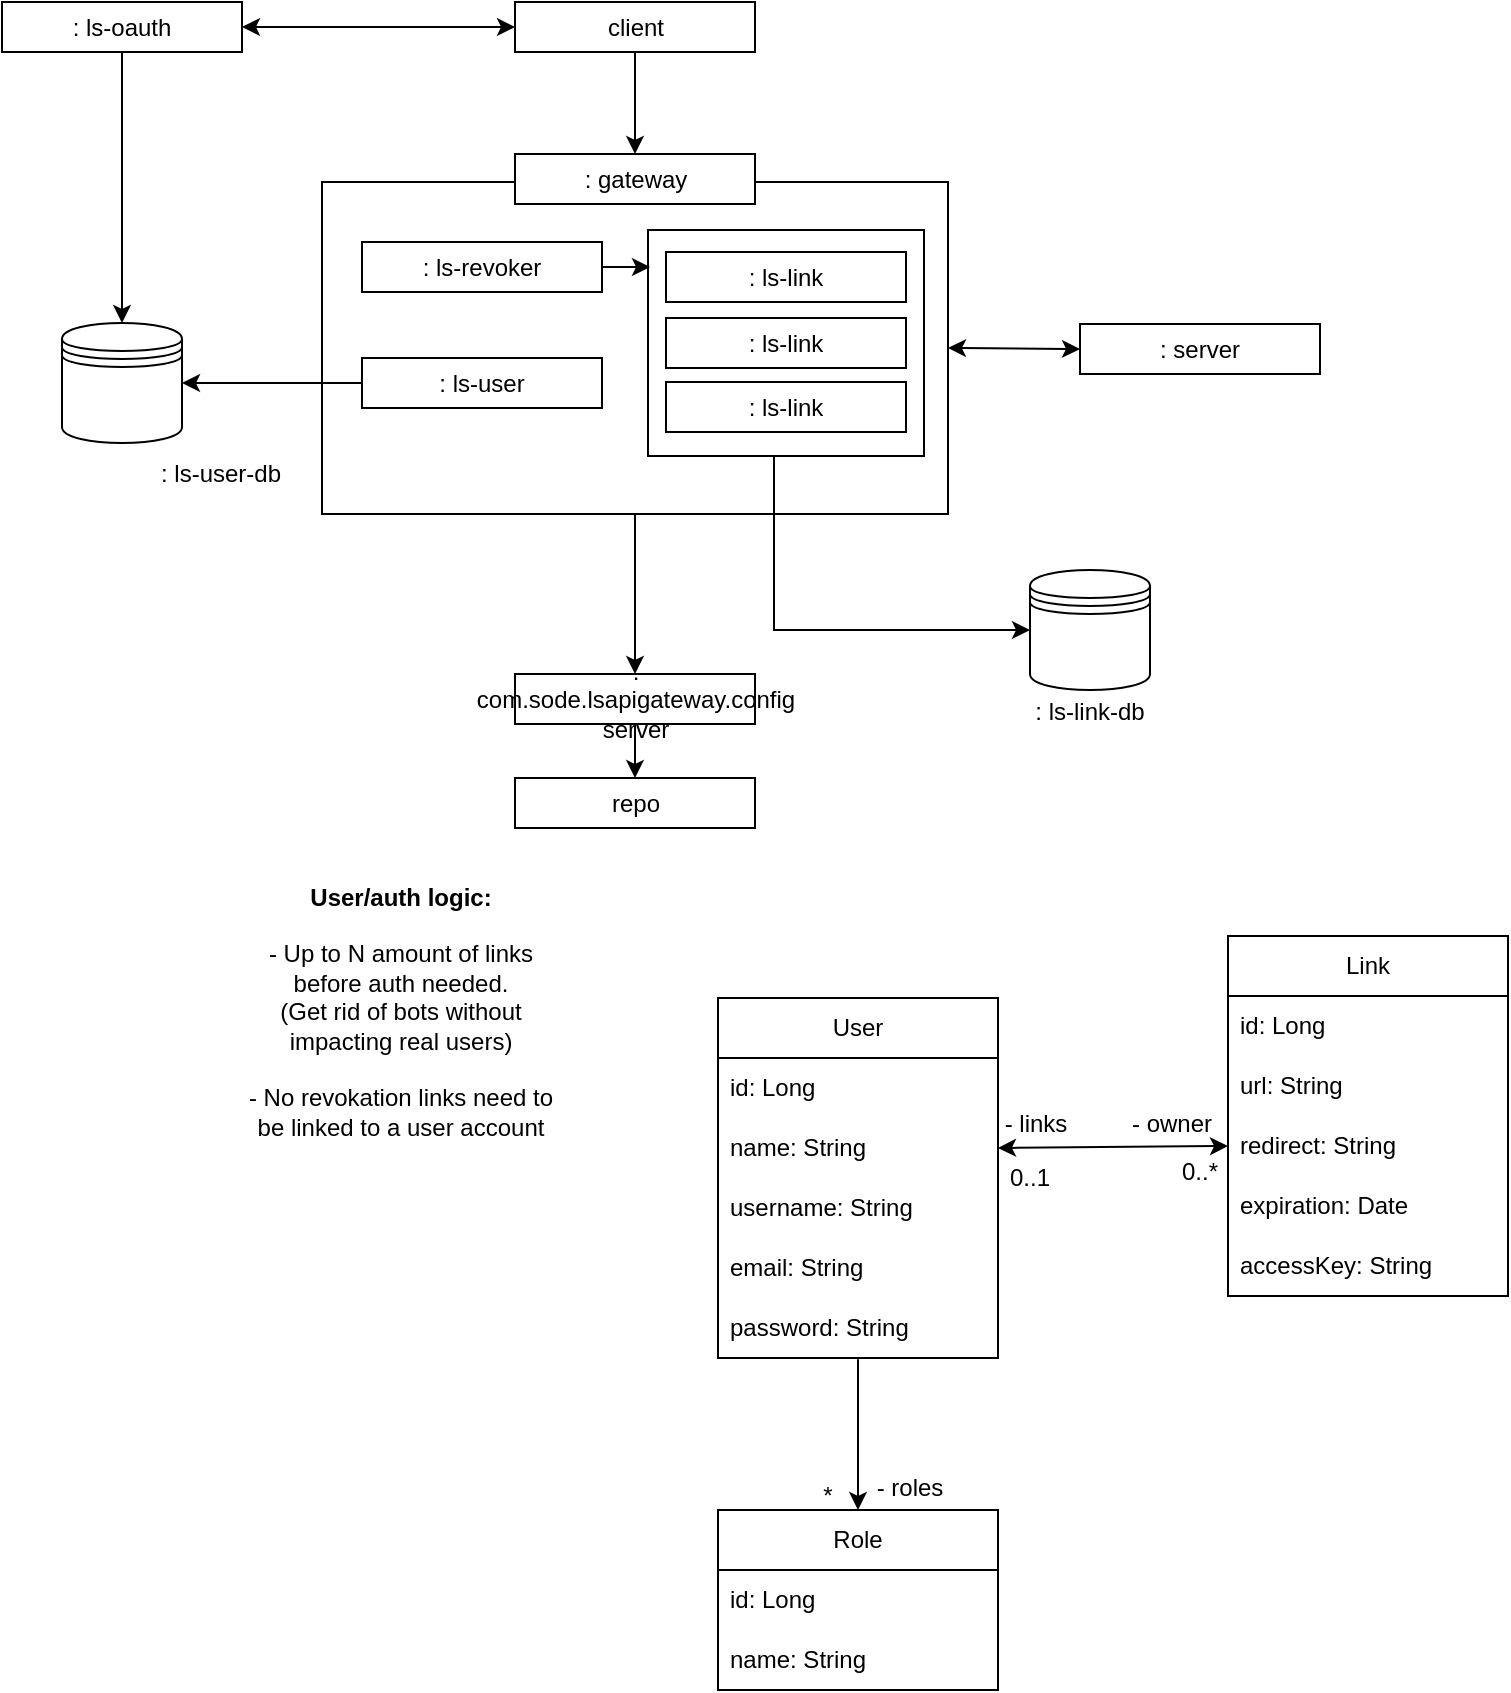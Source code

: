 <mxfile version="26.2.15" pages="2">
  <diagram id="C5RBs43oDa-KdzZeNtuy" name="domain_model">
    <mxGraphModel dx="1760" dy="773" grid="0" gridSize="10" guides="1" tooltips="1" connect="1" arrows="1" fold="1" page="1" pageScale="1" pageWidth="827" pageHeight="1169" math="0" shadow="0">
      <root>
        <mxCell id="WIyWlLk6GJQsqaUBKTNV-0" />
        <mxCell id="WIyWlLk6GJQsqaUBKTNV-1" parent="WIyWlLk6GJQsqaUBKTNV-0" />
        <mxCell id="RKXpFWwbYSsv7HsjDNY_-5" style="edgeStyle=orthogonalEdgeStyle;rounded=0;orthogonalLoop=1;jettySize=auto;html=1;entryX=0.5;entryY=0;entryDx=0;entryDy=0;" parent="WIyWlLk6GJQsqaUBKTNV-1" source="RKXpFWwbYSsv7HsjDNY_-0" target="RKXpFWwbYSsv7HsjDNY_-1" edge="1">
          <mxGeometry relative="1" as="geometry" />
        </mxCell>
        <mxCell id="RKXpFWwbYSsv7HsjDNY_-0" value="client" style="rounded=0;whiteSpace=wrap;html=1;" parent="WIyWlLk6GJQsqaUBKTNV-1" vertex="1">
          <mxGeometry x="209.5" y="77" width="120" height="25" as="geometry" />
        </mxCell>
        <mxCell id="RKXpFWwbYSsv7HsjDNY_-20" style="edgeStyle=orthogonalEdgeStyle;rounded=0;orthogonalLoop=1;jettySize=auto;html=1;entryX=0.5;entryY=0;entryDx=0;entryDy=0;" parent="WIyWlLk6GJQsqaUBKTNV-1" source="RKXpFWwbYSsv7HsjDNY_-3" target="RKXpFWwbYSsv7HsjDNY_-17" edge="1">
          <mxGeometry relative="1" as="geometry" />
        </mxCell>
        <mxCell id="RKXpFWwbYSsv7HsjDNY_-3" value="" style="rounded=0;whiteSpace=wrap;html=1;" parent="WIyWlLk6GJQsqaUBKTNV-1" vertex="1">
          <mxGeometry x="113" y="167" width="313" height="166" as="geometry" />
        </mxCell>
        <mxCell id="RKXpFWwbYSsv7HsjDNY_-1" value=": gateway" style="rounded=0;whiteSpace=wrap;html=1;" parent="WIyWlLk6GJQsqaUBKTNV-1" vertex="1">
          <mxGeometry x="209.5" y="153" width="120" height="25" as="geometry" />
        </mxCell>
        <mxCell id="0In7OfJvTDoDWBjCthFD-1" style="edgeStyle=orthogonalEdgeStyle;rounded=0;orthogonalLoop=1;jettySize=auto;html=1;entryX=0.5;entryY=0;entryDx=0;entryDy=0;" edge="1" parent="WIyWlLk6GJQsqaUBKTNV-1" source="RKXpFWwbYSsv7HsjDNY_-7" target="RKXpFWwbYSsv7HsjDNY_-16">
          <mxGeometry relative="1" as="geometry" />
        </mxCell>
        <mxCell id="RKXpFWwbYSsv7HsjDNY_-7" value=": ls-oauth" style="rounded=0;whiteSpace=wrap;html=1;" parent="WIyWlLk6GJQsqaUBKTNV-1" vertex="1">
          <mxGeometry x="-47" y="77" width="120" height="25" as="geometry" />
        </mxCell>
        <mxCell id="0In7OfJvTDoDWBjCthFD-0" style="edgeStyle=orthogonalEdgeStyle;rounded=0;orthogonalLoop=1;jettySize=auto;html=1;entryX=1;entryY=0.5;entryDx=0;entryDy=0;" edge="1" parent="WIyWlLk6GJQsqaUBKTNV-1" source="RKXpFWwbYSsv7HsjDNY_-8" target="RKXpFWwbYSsv7HsjDNY_-16">
          <mxGeometry relative="1" as="geometry" />
        </mxCell>
        <mxCell id="RKXpFWwbYSsv7HsjDNY_-8" value=": ls-user" style="rounded=0;whiteSpace=wrap;html=1;" parent="WIyWlLk6GJQsqaUBKTNV-1" vertex="1">
          <mxGeometry x="133" y="255" width="120" height="25" as="geometry" />
        </mxCell>
        <mxCell id="RKXpFWwbYSsv7HsjDNY_-11" value=": ls-revoker" style="rounded=0;whiteSpace=wrap;html=1;" parent="WIyWlLk6GJQsqaUBKTNV-1" vertex="1">
          <mxGeometry x="133" y="197" width="120" height="25" as="geometry" />
        </mxCell>
        <mxCell id="RKXpFWwbYSsv7HsjDNY_-23" style="edgeStyle=orthogonalEdgeStyle;rounded=0;orthogonalLoop=1;jettySize=auto;html=1;entryX=0;entryY=0.5;entryDx=0;entryDy=0;" parent="WIyWlLk6GJQsqaUBKTNV-1" source="RKXpFWwbYSsv7HsjDNY_-12" target="RKXpFWwbYSsv7HsjDNY_-15" edge="1">
          <mxGeometry relative="1" as="geometry">
            <Array as="points">
              <mxPoint x="339" y="391" />
            </Array>
          </mxGeometry>
        </mxCell>
        <mxCell id="RKXpFWwbYSsv7HsjDNY_-13" value="&lt;b&gt;User/auth logic:&lt;/b&gt;&lt;div&gt;&lt;b&gt;&lt;br&gt;&lt;/b&gt;&lt;div&gt;- Up to N amount of links before auth needed.&lt;/div&gt;&lt;div&gt;&lt;span style=&quot;background-color: transparent; color: light-dark(rgb(0, 0, 0), rgb(255, 255, 255));&quot;&gt;(Get rid of bots without impacting real users)&lt;/span&gt;&lt;/div&gt;&lt;div&gt;&lt;br&gt;&lt;/div&gt;&lt;div&gt;- No revokation links need to be linked to a user account&lt;/div&gt;&lt;div&gt;&lt;br&gt;&lt;/div&gt;&lt;/div&gt;" style="text;html=1;align=center;verticalAlign=middle;whiteSpace=wrap;rounded=0;" parent="WIyWlLk6GJQsqaUBKTNV-1" vertex="1">
          <mxGeometry x="69" y="513" width="167" height="152" as="geometry" />
        </mxCell>
        <mxCell id="RKXpFWwbYSsv7HsjDNY_-14" value=": server" style="rounded=0;whiteSpace=wrap;html=1;" parent="WIyWlLk6GJQsqaUBKTNV-1" vertex="1">
          <mxGeometry x="492" y="238" width="120" height="25" as="geometry" />
        </mxCell>
        <mxCell id="RKXpFWwbYSsv7HsjDNY_-15" value="" style="shape=datastore;whiteSpace=wrap;html=1;" parent="WIyWlLk6GJQsqaUBKTNV-1" vertex="1">
          <mxGeometry x="467" y="361" width="60" height="60" as="geometry" />
        </mxCell>
        <mxCell id="RKXpFWwbYSsv7HsjDNY_-16" value="" style="shape=datastore;whiteSpace=wrap;html=1;" parent="WIyWlLk6GJQsqaUBKTNV-1" vertex="1">
          <mxGeometry x="-17" y="237.5" width="60" height="60" as="geometry" />
        </mxCell>
        <mxCell id="RKXpFWwbYSsv7HsjDNY_-21" style="edgeStyle=orthogonalEdgeStyle;rounded=0;orthogonalLoop=1;jettySize=auto;html=1;entryX=0.5;entryY=0;entryDx=0;entryDy=0;" parent="WIyWlLk6GJQsqaUBKTNV-1" source="RKXpFWwbYSsv7HsjDNY_-17" target="RKXpFWwbYSsv7HsjDNY_-18" edge="1">
          <mxGeometry relative="1" as="geometry" />
        </mxCell>
        <mxCell id="RKXpFWwbYSsv7HsjDNY_-17" value=": com.sode.lsapigateway.config server" style="rounded=0;whiteSpace=wrap;html=1;" parent="WIyWlLk6GJQsqaUBKTNV-1" vertex="1">
          <mxGeometry x="209.5" y="413" width="120" height="25" as="geometry" />
        </mxCell>
        <mxCell id="RKXpFWwbYSsv7HsjDNY_-18" value="repo" style="rounded=0;whiteSpace=wrap;html=1;" parent="WIyWlLk6GJQsqaUBKTNV-1" vertex="1">
          <mxGeometry x="209.5" y="465" width="120" height="25" as="geometry" />
        </mxCell>
        <mxCell id="RKXpFWwbYSsv7HsjDNY_-22" value="" style="endArrow=classic;startArrow=classic;html=1;rounded=0;entryX=0;entryY=0.5;entryDx=0;entryDy=0;exitX=1;exitY=0.5;exitDx=0;exitDy=0;" parent="WIyWlLk6GJQsqaUBKTNV-1" source="RKXpFWwbYSsv7HsjDNY_-3" target="RKXpFWwbYSsv7HsjDNY_-14" edge="1">
          <mxGeometry width="50" height="50" relative="1" as="geometry">
            <mxPoint x="260" y="284" as="sourcePoint" />
            <mxPoint x="310" y="234" as="targetPoint" />
          </mxGeometry>
        </mxCell>
        <mxCell id="RKXpFWwbYSsv7HsjDNY_-28" value="" style="group" parent="WIyWlLk6GJQsqaUBKTNV-1" vertex="1" connectable="0">
          <mxGeometry x="276" y="191" width="138" height="113" as="geometry" />
        </mxCell>
        <mxCell id="RKXpFWwbYSsv7HsjDNY_-12" value="" style="rounded=0;whiteSpace=wrap;html=1;fillColor=default;" parent="RKXpFWwbYSsv7HsjDNY_-28" vertex="1">
          <mxGeometry width="138" height="113" as="geometry" />
        </mxCell>
        <mxCell id="RKXpFWwbYSsv7HsjDNY_-6" value=": ls-link" style="rounded=0;whiteSpace=wrap;html=1;" parent="RKXpFWwbYSsv7HsjDNY_-28" vertex="1">
          <mxGeometry x="9" y="11" width="120" height="25" as="geometry" />
        </mxCell>
        <mxCell id="RKXpFWwbYSsv7HsjDNY_-26" value=": ls-link" style="rounded=0;whiteSpace=wrap;html=1;" parent="RKXpFWwbYSsv7HsjDNY_-28" vertex="1">
          <mxGeometry x="9" y="44" width="120" height="25" as="geometry" />
        </mxCell>
        <mxCell id="RKXpFWwbYSsv7HsjDNY_-27" value=": ls-link" style="rounded=0;whiteSpace=wrap;html=1;" parent="RKXpFWwbYSsv7HsjDNY_-28" vertex="1">
          <mxGeometry x="9" y="76" width="120" height="25" as="geometry" />
        </mxCell>
        <mxCell id="RKXpFWwbYSsv7HsjDNY_-29" value="Link" style="swimlane;fontStyle=0;childLayout=stackLayout;horizontal=1;startSize=30;horizontalStack=0;resizeParent=1;resizeParentMax=0;resizeLast=0;collapsible=1;marginBottom=0;whiteSpace=wrap;html=1;" parent="WIyWlLk6GJQsqaUBKTNV-1" vertex="1">
          <mxGeometry x="566" y="544" width="140" height="180" as="geometry" />
        </mxCell>
        <mxCell id="RKXpFWwbYSsv7HsjDNY_-57" value="id: Long" style="text;strokeColor=none;fillColor=none;align=left;verticalAlign=middle;spacingLeft=4;spacingRight=4;overflow=hidden;points=[[0,0.5],[1,0.5]];portConstraint=eastwest;rotatable=0;whiteSpace=wrap;html=1;" parent="RKXpFWwbYSsv7HsjDNY_-29" vertex="1">
          <mxGeometry y="30" width="140" height="30" as="geometry" />
        </mxCell>
        <mxCell id="RKXpFWwbYSsv7HsjDNY_-30" value="url: String" style="text;strokeColor=none;fillColor=none;align=left;verticalAlign=middle;spacingLeft=4;spacingRight=4;overflow=hidden;points=[[0,0.5],[1,0.5]];portConstraint=eastwest;rotatable=0;whiteSpace=wrap;html=1;" parent="RKXpFWwbYSsv7HsjDNY_-29" vertex="1">
          <mxGeometry y="60" width="140" height="30" as="geometry" />
        </mxCell>
        <mxCell id="RKXpFWwbYSsv7HsjDNY_-32" value="redirect: String" style="text;strokeColor=none;fillColor=none;align=left;verticalAlign=middle;spacingLeft=4;spacingRight=4;overflow=hidden;points=[[0,0.5],[1,0.5]];portConstraint=eastwest;rotatable=0;whiteSpace=wrap;html=1;" parent="RKXpFWwbYSsv7HsjDNY_-29" vertex="1">
          <mxGeometry y="90" width="140" height="30" as="geometry" />
        </mxCell>
        <mxCell id="RKXpFWwbYSsv7HsjDNY_-31" value="expiration: Date" style="text;strokeColor=none;fillColor=none;align=left;verticalAlign=middle;spacingLeft=4;spacingRight=4;overflow=hidden;points=[[0,0.5],[1,0.5]];portConstraint=eastwest;rotatable=0;whiteSpace=wrap;html=1;" parent="RKXpFWwbYSsv7HsjDNY_-29" vertex="1">
          <mxGeometry y="120" width="140" height="30" as="geometry" />
        </mxCell>
        <mxCell id="RKXpFWwbYSsv7HsjDNY_-58" value="accessKey: String" style="text;strokeColor=none;fillColor=none;align=left;verticalAlign=middle;spacingLeft=4;spacingRight=4;overflow=hidden;points=[[0,0.5],[1,0.5]];portConstraint=eastwest;rotatable=0;whiteSpace=wrap;html=1;" parent="RKXpFWwbYSsv7HsjDNY_-29" vertex="1">
          <mxGeometry y="150" width="140" height="30" as="geometry" />
        </mxCell>
        <mxCell id="RKXpFWwbYSsv7HsjDNY_-34" value="User" style="swimlane;fontStyle=0;childLayout=stackLayout;horizontal=1;startSize=30;horizontalStack=0;resizeParent=1;resizeParentMax=0;resizeLast=0;collapsible=1;marginBottom=0;whiteSpace=wrap;html=1;" parent="WIyWlLk6GJQsqaUBKTNV-1" vertex="1">
          <mxGeometry x="311" y="575" width="140" height="180" as="geometry" />
        </mxCell>
        <mxCell id="RKXpFWwbYSsv7HsjDNY_-35" value="id: Long" style="text;strokeColor=none;fillColor=none;align=left;verticalAlign=middle;spacingLeft=4;spacingRight=4;overflow=hidden;points=[[0,0.5],[1,0.5]];portConstraint=eastwest;rotatable=0;whiteSpace=wrap;html=1;" parent="RKXpFWwbYSsv7HsjDNY_-34" vertex="1">
          <mxGeometry y="30" width="140" height="30" as="geometry" />
        </mxCell>
        <mxCell id="RKXpFWwbYSsv7HsjDNY_-36" value="name: String" style="text;strokeColor=none;fillColor=none;align=left;verticalAlign=middle;spacingLeft=4;spacingRight=4;overflow=hidden;points=[[0,0.5],[1,0.5]];portConstraint=eastwest;rotatable=0;whiteSpace=wrap;html=1;" parent="RKXpFWwbYSsv7HsjDNY_-34" vertex="1">
          <mxGeometry y="60" width="140" height="30" as="geometry" />
        </mxCell>
        <mxCell id="RKXpFWwbYSsv7HsjDNY_-56" value="username: String" style="text;strokeColor=none;fillColor=none;align=left;verticalAlign=middle;spacingLeft=4;spacingRight=4;overflow=hidden;points=[[0,0.5],[1,0.5]];portConstraint=eastwest;rotatable=0;whiteSpace=wrap;html=1;" parent="RKXpFWwbYSsv7HsjDNY_-34" vertex="1">
          <mxGeometry y="90" width="140" height="30" as="geometry" />
        </mxCell>
        <mxCell id="RKXpFWwbYSsv7HsjDNY_-37" value="email: String" style="text;strokeColor=none;fillColor=none;align=left;verticalAlign=middle;spacingLeft=4;spacingRight=4;overflow=hidden;points=[[0,0.5],[1,0.5]];portConstraint=eastwest;rotatable=0;whiteSpace=wrap;html=1;" parent="RKXpFWwbYSsv7HsjDNY_-34" vertex="1">
          <mxGeometry y="120" width="140" height="30" as="geometry" />
        </mxCell>
        <mxCell id="RKXpFWwbYSsv7HsjDNY_-38" value="password: String" style="text;strokeColor=none;fillColor=none;align=left;verticalAlign=middle;spacingLeft=4;spacingRight=4;overflow=hidden;points=[[0,0.5],[1,0.5]];portConstraint=eastwest;rotatable=0;whiteSpace=wrap;html=1;" parent="RKXpFWwbYSsv7HsjDNY_-34" vertex="1">
          <mxGeometry y="150" width="140" height="30" as="geometry" />
        </mxCell>
        <mxCell id="RKXpFWwbYSsv7HsjDNY_-41" value="" style="endArrow=classic;startArrow=classic;html=1;rounded=0;exitX=0;exitY=0.5;exitDx=0;exitDy=0;entryX=1;entryY=0.5;entryDx=0;entryDy=0;" parent="WIyWlLk6GJQsqaUBKTNV-1" source="RKXpFWwbYSsv7HsjDNY_-32" target="RKXpFWwbYSsv7HsjDNY_-36" edge="1">
          <mxGeometry width="50" height="50" relative="1" as="geometry">
            <mxPoint x="545" y="612" as="sourcePoint" />
            <mxPoint x="595" y="562" as="targetPoint" />
          </mxGeometry>
        </mxCell>
        <mxCell id="RKXpFWwbYSsv7HsjDNY_-42" value="0..1" style="text;html=1;align=center;verticalAlign=middle;whiteSpace=wrap;rounded=0;" parent="WIyWlLk6GJQsqaUBKTNV-1" vertex="1">
          <mxGeometry x="437" y="650" width="60" height="30" as="geometry" />
        </mxCell>
        <mxCell id="RKXpFWwbYSsv7HsjDNY_-43" value="0..*" style="text;html=1;align=center;verticalAlign=middle;whiteSpace=wrap;rounded=0;" parent="WIyWlLk6GJQsqaUBKTNV-1" vertex="1">
          <mxGeometry x="522" y="647" width="60" height="30" as="geometry" />
        </mxCell>
        <mxCell id="RKXpFWwbYSsv7HsjDNY_-44" value="- owner" style="text;html=1;align=center;verticalAlign=middle;whiteSpace=wrap;rounded=0;" parent="WIyWlLk6GJQsqaUBKTNV-1" vertex="1">
          <mxGeometry x="508" y="623" width="60" height="30" as="geometry" />
        </mxCell>
        <mxCell id="RKXpFWwbYSsv7HsjDNY_-46" value="Role" style="swimlane;fontStyle=0;childLayout=stackLayout;horizontal=1;startSize=30;horizontalStack=0;resizeParent=1;resizeParentMax=0;resizeLast=0;collapsible=1;marginBottom=0;whiteSpace=wrap;html=1;" parent="WIyWlLk6GJQsqaUBKTNV-1" vertex="1">
          <mxGeometry x="311" y="831" width="140" height="90" as="geometry" />
        </mxCell>
        <mxCell id="RKXpFWwbYSsv7HsjDNY_-47" value="id: Long" style="text;strokeColor=none;fillColor=none;align=left;verticalAlign=middle;spacingLeft=4;spacingRight=4;overflow=hidden;points=[[0,0.5],[1,0.5]];portConstraint=eastwest;rotatable=0;whiteSpace=wrap;html=1;" parent="RKXpFWwbYSsv7HsjDNY_-46" vertex="1">
          <mxGeometry y="30" width="140" height="30" as="geometry" />
        </mxCell>
        <mxCell id="RKXpFWwbYSsv7HsjDNY_-48" value="name: String" style="text;strokeColor=none;fillColor=none;align=left;verticalAlign=middle;spacingLeft=4;spacingRight=4;overflow=hidden;points=[[0,0.5],[1,0.5]];portConstraint=eastwest;rotatable=0;whiteSpace=wrap;html=1;" parent="RKXpFWwbYSsv7HsjDNY_-46" vertex="1">
          <mxGeometry y="60" width="140" height="30" as="geometry" />
        </mxCell>
        <mxCell id="RKXpFWwbYSsv7HsjDNY_-51" value="" style="endArrow=classic;html=1;rounded=0;exitX=0.5;exitY=1.022;exitDx=0;exitDy=0;exitPerimeter=0;entryX=0.5;entryY=0;entryDx=0;entryDy=0;" parent="WIyWlLk6GJQsqaUBKTNV-1" source="RKXpFWwbYSsv7HsjDNY_-38" target="RKXpFWwbYSsv7HsjDNY_-46" edge="1">
          <mxGeometry width="50" height="50" relative="1" as="geometry">
            <mxPoint x="374" y="635" as="sourcePoint" />
            <mxPoint x="424" y="585" as="targetPoint" />
          </mxGeometry>
        </mxCell>
        <mxCell id="RKXpFWwbYSsv7HsjDNY_-52" value="*" style="text;html=1;align=center;verticalAlign=middle;whiteSpace=wrap;rounded=0;" parent="WIyWlLk6GJQsqaUBKTNV-1" vertex="1">
          <mxGeometry x="336" y="809" width="60" height="30" as="geometry" />
        </mxCell>
        <mxCell id="RKXpFWwbYSsv7HsjDNY_-53" value="- roles" style="text;html=1;align=center;verticalAlign=middle;whiteSpace=wrap;rounded=0;" parent="WIyWlLk6GJQsqaUBKTNV-1" vertex="1">
          <mxGeometry x="377" y="805" width="60" height="30" as="geometry" />
        </mxCell>
        <mxCell id="RKXpFWwbYSsv7HsjDNY_-54" value=": ls-link-db" style="text;html=1;align=center;verticalAlign=middle;whiteSpace=wrap;rounded=0;" parent="WIyWlLk6GJQsqaUBKTNV-1" vertex="1">
          <mxGeometry x="467" y="417" width="60" height="30" as="geometry" />
        </mxCell>
        <mxCell id="RKXpFWwbYSsv7HsjDNY_-55" value=": ls-user-db" style="text;html=1;align=center;verticalAlign=middle;whiteSpace=wrap;rounded=0;" parent="WIyWlLk6GJQsqaUBKTNV-1" vertex="1">
          <mxGeometry x="25" y="297.5" width="75" height="30" as="geometry" />
        </mxCell>
        <mxCell id="RKXpFWwbYSsv7HsjDNY_-59" value="- links" style="text;html=1;align=center;verticalAlign=middle;whiteSpace=wrap;rounded=0;" parent="WIyWlLk6GJQsqaUBKTNV-1" vertex="1">
          <mxGeometry x="440" y="623" width="60" height="30" as="geometry" />
        </mxCell>
        <mxCell id="atqOHnhRcT1cKjHB4FaO-0" style="edgeStyle=orthogonalEdgeStyle;rounded=0;orthogonalLoop=1;jettySize=auto;html=1;exitX=1;exitY=0.5;exitDx=0;exitDy=0;entryX=0.007;entryY=0.159;entryDx=0;entryDy=0;entryPerimeter=0;" parent="WIyWlLk6GJQsqaUBKTNV-1" source="RKXpFWwbYSsv7HsjDNY_-11" target="RKXpFWwbYSsv7HsjDNY_-12" edge="1">
          <mxGeometry relative="1" as="geometry" />
        </mxCell>
        <mxCell id="4FUyERm61rho28e80AQC-0" value="" style="endArrow=classic;startArrow=classic;html=1;rounded=0;exitX=1;exitY=0.5;exitDx=0;exitDy=0;entryX=0;entryY=0.5;entryDx=0;entryDy=0;" parent="WIyWlLk6GJQsqaUBKTNV-1" source="RKXpFWwbYSsv7HsjDNY_-7" target="RKXpFWwbYSsv7HsjDNY_-0" edge="1">
          <mxGeometry width="50" height="50" relative="1" as="geometry">
            <mxPoint x="138" y="319" as="sourcePoint" />
            <mxPoint x="188" y="269" as="targetPoint" />
          </mxGeometry>
        </mxCell>
      </root>
    </mxGraphModel>
  </diagram>
  <diagram id="wJzK4HmQuWwE2p0q9Jrs" name="security_model">
    <mxGraphModel dx="933" dy="773" grid="0" gridSize="10" guides="1" tooltips="1" connect="1" arrows="1" fold="1" page="1" pageScale="1" pageWidth="850" pageHeight="1100" math="0" shadow="0">
      <root>
        <mxCell id="0" />
        <mxCell id="1" parent="0" />
        <mxCell id="QA6y3Qf5wyEEba7dGYge-1" value="User" style="shape=actor;whiteSpace=wrap;html=1;" vertex="1" parent="1">
          <mxGeometry x="65" y="160" width="80" height="80" as="geometry" />
        </mxCell>
        <mxCell id="QA6y3Qf5wyEEba7dGYge-2" value="Authorization Server&#xa;(Spring Security + JWT)" style="rounded=1;whiteSpace=wrap;html=1;fillColor=#dae8fc;" vertex="1" parent="1">
          <mxGeometry x="270" y="33" width="220" height="80" as="geometry" />
        </mxCell>
        <mxCell id="QA6y3Qf5wyEEba7dGYge-3" value="API Gateway&#xa;(Spring Cloud Gateway)" style="rounded=1;whiteSpace=wrap;html=1;fillColor=#fff2cc;" vertex="1" parent="1">
          <mxGeometry x="270" y="160" width="220" height="80" as="geometry" />
        </mxCell>
        <mxCell id="QA6y3Qf5wyEEba7dGYge-4" value="Eureka Server" style="rounded=1;whiteSpace=wrap;html=1;fillColor=#f8cecc;" vertex="1" parent="1">
          <mxGeometry x="633" y="170" width="140" height="60" as="geometry" />
        </mxCell>
        <mxCell id="QA6y3Qf5wyEEba7dGYge-5" value="ls-user service" style="rounded=1;whiteSpace=wrap;html=1;fillColor=#e1ffe1;" vertex="1" parent="1">
          <mxGeometry x="270" y="411" width="220" height="80" as="geometry" />
        </mxCell>
        <mxCell id="QA6y3Qf5wyEEba7dGYge-6" style="endArrow=block" edge="1" parent="1" source="QA6y3Qf5wyEEba7dGYge-1" target="QA6y3Qf5wyEEba7dGYge-2">
          <mxGeometry relative="1" as="geometry" />
        </mxCell>
        <mxCell id="QA6y3Qf5wyEEba7dGYge-7" value="JWT token" style="endArrow=block;dashed=1;" edge="1" parent="1" source="QA6y3Qf5wyEEba7dGYge-2" target="QA6y3Qf5wyEEba7dGYge-1">
          <mxGeometry relative="1" as="geometry" />
        </mxCell>
        <mxCell id="QA6y3Qf5wyEEba7dGYge-8" style="endArrow=block" edge="1" parent="1" source="QA6y3Qf5wyEEba7dGYge-1" target="QA6y3Qf5wyEEba7dGYge-3">
          <mxGeometry relative="1" as="geometry" />
        </mxCell>
        <mxCell id="QA6y3Qf5wyEEba7dGYge-9" value="JWT included" style="endArrow=block;dashed=1;" edge="1" parent="1" source="QA6y3Qf5wyEEba7dGYge-3" target="QA6y3Qf5wyEEba7dGYge-5">
          <mxGeometry relative="1" as="geometry" />
        </mxCell>
        <mxCell id="QA6y3Qf5wyEEba7dGYge-10" value="Service Discovery" style="endArrow=block;dashed=1;" edge="1" parent="1" source="QA6y3Qf5wyEEba7dGYge-3" target="QA6y3Qf5wyEEba7dGYge-4">
          <mxGeometry relative="1" as="geometry" />
        </mxCell>
        <mxCell id="QA6y3Qf5wyEEba7dGYge-11" value="Registers itself" style="endArrow=block;dashed=1;" edge="1" parent="1" source="QA6y3Qf5wyEEba7dGYge-5" target="QA6y3Qf5wyEEba7dGYge-4">
          <mxGeometry relative="1" as="geometry" />
        </mxCell>
      </root>
    </mxGraphModel>
  </diagram>
</mxfile>
